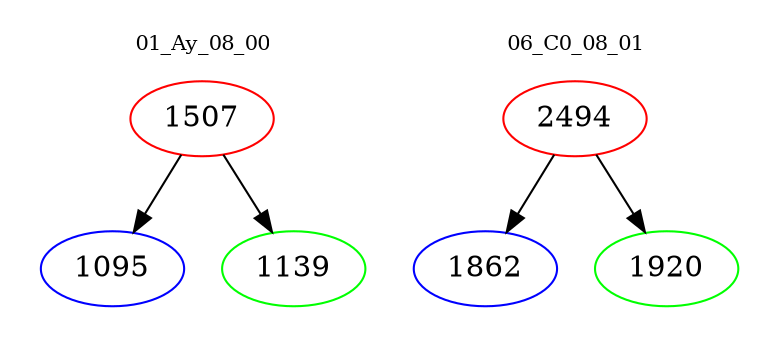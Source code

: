 digraph{
subgraph cluster_0 {
color = white
label = "01_Ay_08_00";
fontsize=10;
T0_1507 [label="1507", color="red"]
T0_1507 -> T0_1095 [color="black"]
T0_1095 [label="1095", color="blue"]
T0_1507 -> T0_1139 [color="black"]
T0_1139 [label="1139", color="green"]
}
subgraph cluster_1 {
color = white
label = "06_C0_08_01";
fontsize=10;
T1_2494 [label="2494", color="red"]
T1_2494 -> T1_1862 [color="black"]
T1_1862 [label="1862", color="blue"]
T1_2494 -> T1_1920 [color="black"]
T1_1920 [label="1920", color="green"]
}
}
